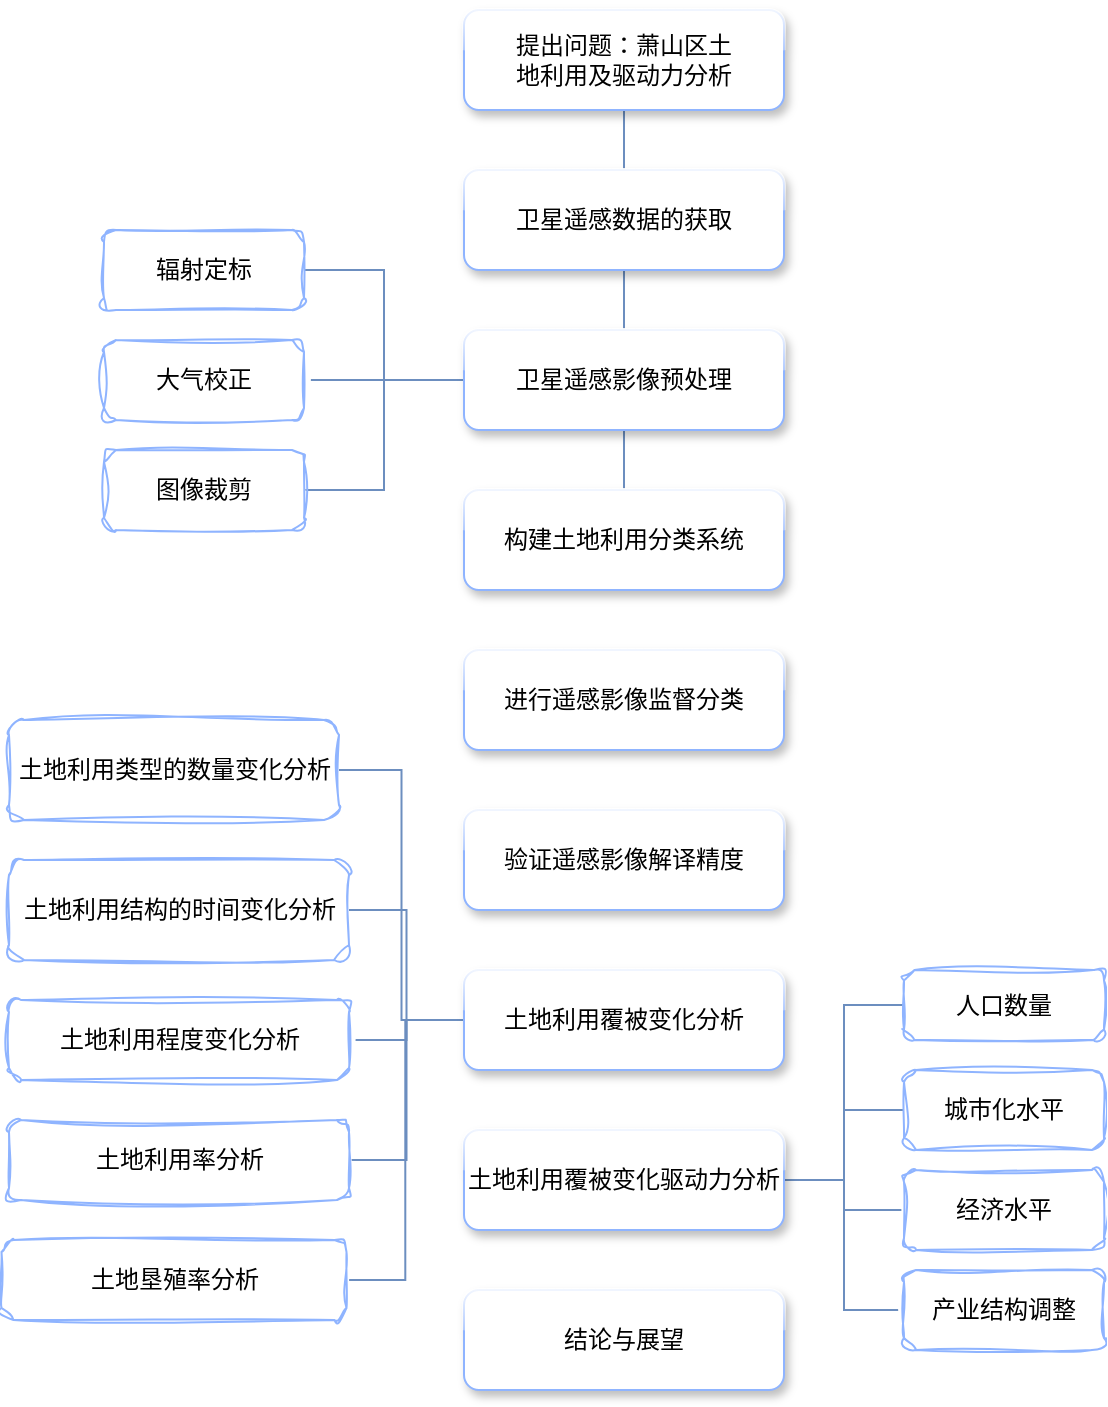 <mxfile version="22.1.3" type="github">
  <diagram id="C5RBs43oDa-KdzZeNtuy" name="Page-1">
    <mxGraphModel dx="1702" dy="458" grid="1" gridSize="10" guides="1" tooltips="1" connect="1" arrows="1" fold="1" page="1" pageScale="1" pageWidth="827" pageHeight="1169" math="0" shadow="0">
      <root>
        <mxCell id="WIyWlLk6GJQsqaUBKTNV-0" />
        <mxCell id="WIyWlLk6GJQsqaUBKTNV-1" parent="WIyWlLk6GJQsqaUBKTNV-0" />
        <mxCell id="D9lZeBVPD3_RQaK8QXdw-2" style="edgeStyle=orthogonalEdgeStyle;rounded=0;orthogonalLoop=1;jettySize=auto;html=1;entryX=0.5;entryY=0;entryDx=0;entryDy=0;strokeColor=#6c8ebf;endArrow=none;endFill=0;fillColor=#dae8fc;" edge="1" parent="WIyWlLk6GJQsqaUBKTNV-1" target="D9lZeBVPD3_RQaK8QXdw-1">
          <mxGeometry relative="1" as="geometry">
            <mxPoint x="240" y="130" as="sourcePoint" />
          </mxGeometry>
        </mxCell>
        <mxCell id="D9lZeBVPD3_RQaK8QXdw-11" style="edgeStyle=orthogonalEdgeStyle;rounded=0;orthogonalLoop=1;jettySize=auto;html=1;entryX=0.5;entryY=0;entryDx=0;entryDy=0;endArrow=none;endFill=0;strokeColor=#6c8ebf;fillColor=#dae8fc;" edge="1" parent="WIyWlLk6GJQsqaUBKTNV-1" source="D9lZeBVPD3_RQaK8QXdw-1" target="D9lZeBVPD3_RQaK8QXdw-5">
          <mxGeometry relative="1" as="geometry" />
        </mxCell>
        <mxCell id="D9lZeBVPD3_RQaK8QXdw-1" value="&lt;div&gt;卫星遥感数据的获取&lt;/div&gt;" style="rounded=1;whiteSpace=wrap;html=1;fontSize=12;glass=1;strokeWidth=1;shadow=1;strokeColor=#8FB4FF;" vertex="1" parent="WIyWlLk6GJQsqaUBKTNV-1">
          <mxGeometry x="160" y="160" width="160" height="50" as="geometry" />
        </mxCell>
        <mxCell id="D9lZeBVPD3_RQaK8QXdw-4" value="&lt;div style=&quot;border-color: var(--border-color);&quot;&gt;提出问题：萧山区土&lt;/div&gt;&lt;div style=&quot;border-color: var(--border-color);&quot;&gt;地利用及驱动力分析&lt;/div&gt;" style="rounded=1;whiteSpace=wrap;html=1;fontSize=12;glass=1;strokeWidth=1;shadow=1;strokeColor=#8FB4FF;" vertex="1" parent="WIyWlLk6GJQsqaUBKTNV-1">
          <mxGeometry x="160" y="80" width="160" height="50" as="geometry" />
        </mxCell>
        <mxCell id="D9lZeBVPD3_RQaK8QXdw-12" style="edgeStyle=orthogonalEdgeStyle;rounded=0;orthogonalLoop=1;jettySize=auto;html=1;entryX=0.5;entryY=0;entryDx=0;entryDy=0;endArrow=none;endFill=0;strokeColor=#6c8ebf;fillColor=#dae8fc;" edge="1" parent="WIyWlLk6GJQsqaUBKTNV-1" source="D9lZeBVPD3_RQaK8QXdw-5" target="D9lZeBVPD3_RQaK8QXdw-8">
          <mxGeometry relative="1" as="geometry" />
        </mxCell>
        <mxCell id="D9lZeBVPD3_RQaK8QXdw-14" style="edgeStyle=orthogonalEdgeStyle;shape=connector;rounded=0;orthogonalLoop=1;jettySize=auto;html=1;labelBackgroundColor=default;strokeColor=#6c8ebf;align=center;verticalAlign=middle;fontFamily=Helvetica;fontSize=11;fontColor=default;endArrow=none;endFill=0;fillColor=#dae8fc;" edge="1" parent="WIyWlLk6GJQsqaUBKTNV-1" source="D9lZeBVPD3_RQaK8QXdw-5" target="D9lZeBVPD3_RQaK8QXdw-9">
          <mxGeometry relative="1" as="geometry">
            <Array as="points">
              <mxPoint x="100" y="265" />
              <mxPoint x="100" y="265" />
            </Array>
          </mxGeometry>
        </mxCell>
        <mxCell id="D9lZeBVPD3_RQaK8QXdw-15" style="edgeStyle=orthogonalEdgeStyle;shape=connector;rounded=0;orthogonalLoop=1;jettySize=auto;html=1;entryX=1;entryY=0.5;entryDx=0;entryDy=0;labelBackgroundColor=default;strokeColor=#6c8ebf;align=center;verticalAlign=middle;fontFamily=Helvetica;fontSize=11;fontColor=default;endArrow=none;endFill=0;fillColor=#dae8fc;" edge="1" parent="WIyWlLk6GJQsqaUBKTNV-1" source="D9lZeBVPD3_RQaK8QXdw-5" target="D9lZeBVPD3_RQaK8QXdw-10">
          <mxGeometry relative="1" as="geometry" />
        </mxCell>
        <mxCell id="D9lZeBVPD3_RQaK8QXdw-16" style="edgeStyle=orthogonalEdgeStyle;shape=connector;rounded=0;orthogonalLoop=1;jettySize=auto;html=1;entryX=1;entryY=0.5;entryDx=0;entryDy=0;labelBackgroundColor=default;strokeColor=#6c8ebf;align=center;verticalAlign=middle;fontFamily=Helvetica;fontSize=11;fontColor=default;endArrow=none;endFill=0;fillColor=#dae8fc;" edge="1" parent="WIyWlLk6GJQsqaUBKTNV-1" source="D9lZeBVPD3_RQaK8QXdw-5" target="D9lZeBVPD3_RQaK8QXdw-6">
          <mxGeometry relative="1" as="geometry" />
        </mxCell>
        <mxCell id="D9lZeBVPD3_RQaK8QXdw-5" value="&lt;div&gt;卫星遥感影像预处理&lt;/div&gt;" style="rounded=1;whiteSpace=wrap;html=1;fontSize=12;glass=1;strokeWidth=1;shadow=1;strokeColor=#8FB4FF;" vertex="1" parent="WIyWlLk6GJQsqaUBKTNV-1">
          <mxGeometry x="160" y="240" width="160" height="50" as="geometry" />
        </mxCell>
        <mxCell id="D9lZeBVPD3_RQaK8QXdw-6" value="辐射定标" style="rounded=1;whiteSpace=wrap;html=1;fontSize=12;glass=0;strokeWidth=1;shadow=0;strokeColor=#8FB4FF;sketch=1;curveFitting=1;jiggle=2;" vertex="1" parent="WIyWlLk6GJQsqaUBKTNV-1">
          <mxGeometry x="-20" y="190" width="100" height="40" as="geometry" />
        </mxCell>
        <mxCell id="D9lZeBVPD3_RQaK8QXdw-7" value="&lt;div&gt;进行遥感影像监督分&lt;span style=&quot;background-color: initial;&quot;&gt;类&lt;/span&gt;&lt;/div&gt;" style="rounded=1;whiteSpace=wrap;html=1;fontSize=12;glass=1;strokeWidth=1;shadow=1;strokeColor=#8FB4FF;" vertex="1" parent="WIyWlLk6GJQsqaUBKTNV-1">
          <mxGeometry x="160" y="400" width="160" height="50" as="geometry" />
        </mxCell>
        <mxCell id="D9lZeBVPD3_RQaK8QXdw-8" value="&lt;div&gt;构建土地利用分类系&lt;span style=&quot;background-color: initial;&quot;&gt;统&lt;/span&gt;&lt;/div&gt;" style="rounded=1;whiteSpace=wrap;html=1;fontSize=12;glass=1;strokeWidth=1;shadow=1;strokeColor=#8FB4FF;" vertex="1" parent="WIyWlLk6GJQsqaUBKTNV-1">
          <mxGeometry x="160" y="320" width="160" height="50" as="geometry" />
        </mxCell>
        <mxCell id="D9lZeBVPD3_RQaK8QXdw-9" value="&lt;div&gt;大气校正&lt;/div&gt;" style="rounded=1;whiteSpace=wrap;html=1;fontSize=12;glass=0;strokeWidth=1;shadow=0;strokeColor=#8FB4FF;sketch=1;curveFitting=1;jiggle=2;" vertex="1" parent="WIyWlLk6GJQsqaUBKTNV-1">
          <mxGeometry x="-20" y="245" width="100" height="40" as="geometry" />
        </mxCell>
        <mxCell id="D9lZeBVPD3_RQaK8QXdw-10" value="&lt;div&gt;图像裁剪&lt;/div&gt;" style="rounded=1;whiteSpace=wrap;html=1;fontSize=12;glass=0;strokeWidth=1;shadow=0;strokeColor=#8FB4FF;sketch=1;curveFitting=1;jiggle=2;" vertex="1" parent="WIyWlLk6GJQsqaUBKTNV-1">
          <mxGeometry x="-20" y="300" width="100" height="40" as="geometry" />
        </mxCell>
        <mxCell id="D9lZeBVPD3_RQaK8QXdw-17" value="&lt;div&gt;验证遥感影像解译精&lt;span style=&quot;background-color: initial;&quot;&gt;度&lt;/span&gt;&lt;/div&gt;" style="rounded=1;whiteSpace=wrap;html=1;fontSize=12;glass=1;strokeWidth=1;shadow=1;strokeColor=#8FB4FF;" vertex="1" parent="WIyWlLk6GJQsqaUBKTNV-1">
          <mxGeometry x="160" y="480" width="160" height="50" as="geometry" />
        </mxCell>
        <mxCell id="D9lZeBVPD3_RQaK8QXdw-27" style="edgeStyle=orthogonalEdgeStyle;shape=connector;rounded=0;orthogonalLoop=1;jettySize=auto;html=1;entryX=1;entryY=0.5;entryDx=0;entryDy=0;labelBackgroundColor=default;strokeColor=#6c8ebf;align=center;verticalAlign=middle;fontFamily=Helvetica;fontSize=11;fontColor=default;endArrow=none;endFill=0;fillColor=#dae8fc;" edge="1" parent="WIyWlLk6GJQsqaUBKTNV-1" source="D9lZeBVPD3_RQaK8QXdw-18" target="D9lZeBVPD3_RQaK8QXdw-26">
          <mxGeometry relative="1" as="geometry" />
        </mxCell>
        <mxCell id="D9lZeBVPD3_RQaK8QXdw-28" style="edgeStyle=orthogonalEdgeStyle;shape=connector;rounded=0;orthogonalLoop=1;jettySize=auto;html=1;entryX=1;entryY=0.5;entryDx=0;entryDy=0;labelBackgroundColor=default;strokeColor=#6c8ebf;align=center;verticalAlign=middle;fontFamily=Helvetica;fontSize=11;fontColor=default;endArrow=none;endFill=0;fillColor=#dae8fc;" edge="1" parent="WIyWlLk6GJQsqaUBKTNV-1" source="D9lZeBVPD3_RQaK8QXdw-18" target="D9lZeBVPD3_RQaK8QXdw-25">
          <mxGeometry relative="1" as="geometry" />
        </mxCell>
        <mxCell id="D9lZeBVPD3_RQaK8QXdw-30" style="edgeStyle=orthogonalEdgeStyle;shape=connector;rounded=0;orthogonalLoop=1;jettySize=auto;html=1;entryX=1;entryY=0.5;entryDx=0;entryDy=0;labelBackgroundColor=default;strokeColor=#6c8ebf;align=center;verticalAlign=middle;fontFamily=Helvetica;fontSize=11;fontColor=default;endArrow=none;endFill=0;fillColor=#dae8fc;" edge="1" parent="WIyWlLk6GJQsqaUBKTNV-1" source="D9lZeBVPD3_RQaK8QXdw-18" target="D9lZeBVPD3_RQaK8QXdw-24">
          <mxGeometry relative="1" as="geometry" />
        </mxCell>
        <mxCell id="D9lZeBVPD3_RQaK8QXdw-31" style="edgeStyle=orthogonalEdgeStyle;shape=connector;rounded=0;orthogonalLoop=1;jettySize=auto;html=1;entryX=1;entryY=0.5;entryDx=0;entryDy=0;labelBackgroundColor=default;strokeColor=#6c8ebf;align=center;verticalAlign=middle;fontFamily=Helvetica;fontSize=11;fontColor=default;endArrow=none;endFill=0;fillColor=#dae8fc;" edge="1" parent="WIyWlLk6GJQsqaUBKTNV-1" source="D9lZeBVPD3_RQaK8QXdw-18" target="D9lZeBVPD3_RQaK8QXdw-23">
          <mxGeometry relative="1" as="geometry" />
        </mxCell>
        <mxCell id="D9lZeBVPD3_RQaK8QXdw-32" style="edgeStyle=orthogonalEdgeStyle;shape=connector;rounded=0;orthogonalLoop=1;jettySize=auto;html=1;entryX=1;entryY=0.5;entryDx=0;entryDy=0;labelBackgroundColor=default;strokeColor=#6c8ebf;align=center;verticalAlign=middle;fontFamily=Helvetica;fontSize=11;fontColor=default;endArrow=none;endFill=0;fillColor=#dae8fc;" edge="1" parent="WIyWlLk6GJQsqaUBKTNV-1" source="D9lZeBVPD3_RQaK8QXdw-18" target="D9lZeBVPD3_RQaK8QXdw-22">
          <mxGeometry relative="1" as="geometry" />
        </mxCell>
        <mxCell id="D9lZeBVPD3_RQaK8QXdw-18" value="&lt;div&gt;土地利用覆被变化分&lt;span style=&quot;background-color: initial;&quot;&gt;析&lt;/span&gt;&lt;/div&gt;" style="rounded=1;whiteSpace=wrap;html=1;fontSize=12;glass=1;strokeWidth=1;shadow=1;strokeColor=#8FB4FF;" vertex="1" parent="WIyWlLk6GJQsqaUBKTNV-1">
          <mxGeometry x="160" y="560" width="160" height="50" as="geometry" />
        </mxCell>
        <mxCell id="D9lZeBVPD3_RQaK8QXdw-38" style="edgeStyle=orthogonalEdgeStyle;shape=connector;rounded=0;orthogonalLoop=1;jettySize=auto;html=1;entryX=0;entryY=0.5;entryDx=0;entryDy=0;labelBackgroundColor=default;strokeColor=#6c8ebf;align=center;verticalAlign=middle;fontFamily=Helvetica;fontSize=11;fontColor=default;endArrow=none;endFill=0;fillColor=#dae8fc;" edge="1" parent="WIyWlLk6GJQsqaUBKTNV-1" source="D9lZeBVPD3_RQaK8QXdw-19" target="D9lZeBVPD3_RQaK8QXdw-35">
          <mxGeometry relative="1" as="geometry" />
        </mxCell>
        <mxCell id="D9lZeBVPD3_RQaK8QXdw-39" style="edgeStyle=orthogonalEdgeStyle;shape=connector;rounded=0;orthogonalLoop=1;jettySize=auto;html=1;entryX=0;entryY=0.5;entryDx=0;entryDy=0;labelBackgroundColor=default;strokeColor=#6c8ebf;align=center;verticalAlign=middle;fontFamily=Helvetica;fontSize=11;fontColor=default;endArrow=none;endFill=0;fillColor=#dae8fc;" edge="1" parent="WIyWlLk6GJQsqaUBKTNV-1" source="D9lZeBVPD3_RQaK8QXdw-19" target="D9lZeBVPD3_RQaK8QXdw-34">
          <mxGeometry relative="1" as="geometry" />
        </mxCell>
        <mxCell id="D9lZeBVPD3_RQaK8QXdw-40" style="edgeStyle=orthogonalEdgeStyle;shape=connector;rounded=0;orthogonalLoop=1;jettySize=auto;html=1;entryX=0;entryY=0.5;entryDx=0;entryDy=0;labelBackgroundColor=default;strokeColor=#6c8ebf;align=center;verticalAlign=middle;fontFamily=Helvetica;fontSize=11;fontColor=default;endArrow=none;endFill=0;fillColor=#dae8fc;" edge="1" parent="WIyWlLk6GJQsqaUBKTNV-1" source="D9lZeBVPD3_RQaK8QXdw-19" target="D9lZeBVPD3_RQaK8QXdw-33">
          <mxGeometry relative="1" as="geometry" />
        </mxCell>
        <mxCell id="D9lZeBVPD3_RQaK8QXdw-41" style="edgeStyle=orthogonalEdgeStyle;shape=connector;rounded=0;orthogonalLoop=1;jettySize=auto;html=1;entryX=0;entryY=0.5;entryDx=0;entryDy=0;labelBackgroundColor=default;strokeColor=#6c8ebf;align=center;verticalAlign=middle;fontFamily=Helvetica;fontSize=11;fontColor=default;endArrow=none;endFill=0;fillColor=#dae8fc;" edge="1" parent="WIyWlLk6GJQsqaUBKTNV-1" source="D9lZeBVPD3_RQaK8QXdw-19" target="D9lZeBVPD3_RQaK8QXdw-36">
          <mxGeometry relative="1" as="geometry" />
        </mxCell>
        <mxCell id="D9lZeBVPD3_RQaK8QXdw-19" value="&lt;div&gt;土地利用覆被变化驱&lt;span style=&quot;background-color: initial;&quot;&gt;动力分析&lt;/span&gt;&lt;/div&gt;" style="rounded=1;whiteSpace=wrap;html=1;fontSize=12;glass=1;strokeWidth=1;shadow=1;strokeColor=#8FB4FF;" vertex="1" parent="WIyWlLk6GJQsqaUBKTNV-1">
          <mxGeometry x="160" y="640" width="160" height="50" as="geometry" />
        </mxCell>
        <mxCell id="D9lZeBVPD3_RQaK8QXdw-20" value="结论与展望" style="rounded=1;whiteSpace=wrap;html=1;fontSize=12;glass=1;strokeWidth=1;shadow=1;strokeColor=#8FB4FF;" vertex="1" parent="WIyWlLk6GJQsqaUBKTNV-1">
          <mxGeometry x="160" y="720" width="160" height="50" as="geometry" />
        </mxCell>
        <mxCell id="D9lZeBVPD3_RQaK8QXdw-22" value="&lt;div&gt;土地垦殖率分析&lt;/div&gt;" style="rounded=1;whiteSpace=wrap;html=1;fontSize=12;glass=0;strokeWidth=1;shadow=0;strokeColor=#8FB4FF;sketch=1;curveFitting=1;jiggle=2;" vertex="1" parent="WIyWlLk6GJQsqaUBKTNV-1">
          <mxGeometry x="-71.25" y="695" width="172.5" height="40" as="geometry" />
        </mxCell>
        <mxCell id="D9lZeBVPD3_RQaK8QXdw-23" value="&lt;div&gt;土地利用率分析&lt;/div&gt;" style="rounded=1;whiteSpace=wrap;html=1;fontSize=12;glass=0;strokeWidth=1;shadow=0;strokeColor=#8FB4FF;sketch=1;curveFitting=1;jiggle=2;" vertex="1" parent="WIyWlLk6GJQsqaUBKTNV-1">
          <mxGeometry x="-67.5" y="635" width="170" height="40" as="geometry" />
        </mxCell>
        <mxCell id="D9lZeBVPD3_RQaK8QXdw-24" value="&lt;div&gt;土地利用程度变化分&lt;span style=&quot;background-color: initial;&quot;&gt;析&lt;/span&gt;&lt;/div&gt;" style="rounded=1;whiteSpace=wrap;html=1;fontSize=12;glass=0;strokeWidth=1;shadow=0;strokeColor=#8FB4FF;sketch=1;curveFitting=1;jiggle=2;" vertex="1" parent="WIyWlLk6GJQsqaUBKTNV-1">
          <mxGeometry x="-67.5" y="575" width="170" height="40" as="geometry" />
        </mxCell>
        <mxCell id="D9lZeBVPD3_RQaK8QXdw-25" value="&lt;div&gt;土地利用结构的时间&lt;span style=&quot;background-color: initial;&quot;&gt;变化分析&lt;/span&gt;&lt;/div&gt;" style="rounded=1;whiteSpace=wrap;html=1;fontSize=12;glass=0;strokeWidth=1;shadow=0;strokeColor=#8FB4FF;sketch=1;curveFitting=1;jiggle=2;" vertex="1" parent="WIyWlLk6GJQsqaUBKTNV-1">
          <mxGeometry x="-67.5" y="505" width="170" height="50" as="geometry" />
        </mxCell>
        <mxCell id="D9lZeBVPD3_RQaK8QXdw-26" value="&lt;div&gt;土地利用类型的数量&lt;span style=&quot;background-color: initial;&quot;&gt;变化分析&lt;/span&gt;&lt;/div&gt;" style="rounded=1;whiteSpace=wrap;html=1;fontSize=12;glass=0;strokeWidth=1;shadow=0;strokeColor=#8FB4FF;sketch=1;curveFitting=1;jiggle=2;" vertex="1" parent="WIyWlLk6GJQsqaUBKTNV-1">
          <mxGeometry x="-67.5" y="435" width="165" height="50" as="geometry" />
        </mxCell>
        <mxCell id="D9lZeBVPD3_RQaK8QXdw-33" value="经济水平" style="rounded=1;whiteSpace=wrap;html=1;fontSize=12;glass=0;strokeWidth=1;shadow=0;strokeColor=#8FB4FF;sketch=1;curveFitting=1;jiggle=2;" vertex="1" parent="WIyWlLk6GJQsqaUBKTNV-1">
          <mxGeometry x="380" y="660" width="100" height="40" as="geometry" />
        </mxCell>
        <mxCell id="D9lZeBVPD3_RQaK8QXdw-34" value="城市化水平" style="rounded=1;whiteSpace=wrap;html=1;fontSize=12;glass=0;strokeWidth=1;shadow=0;strokeColor=#8FB4FF;sketch=1;curveFitting=1;jiggle=2;" vertex="1" parent="WIyWlLk6GJQsqaUBKTNV-1">
          <mxGeometry x="380" y="610" width="100" height="40" as="geometry" />
        </mxCell>
        <mxCell id="D9lZeBVPD3_RQaK8QXdw-35" value="人口数量" style="rounded=1;whiteSpace=wrap;html=1;fontSize=12;glass=0;strokeWidth=1;shadow=0;strokeColor=#8FB4FF;sketch=1;curveFitting=1;jiggle=2;" vertex="1" parent="WIyWlLk6GJQsqaUBKTNV-1">
          <mxGeometry x="380" y="560" width="100" height="35" as="geometry" />
        </mxCell>
        <mxCell id="D9lZeBVPD3_RQaK8QXdw-36" value="产业结构调整" style="rounded=1;whiteSpace=wrap;html=1;fontSize=12;glass=0;strokeWidth=1;shadow=0;strokeColor=#8FB4FF;sketch=1;curveFitting=1;jiggle=2;" vertex="1" parent="WIyWlLk6GJQsqaUBKTNV-1">
          <mxGeometry x="380" y="710" width="100" height="40" as="geometry" />
        </mxCell>
      </root>
    </mxGraphModel>
  </diagram>
</mxfile>
